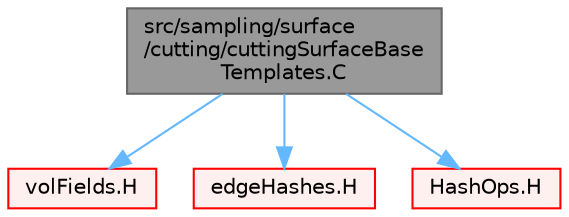 digraph "src/sampling/surface/cutting/cuttingSurfaceBaseTemplates.C"
{
 // LATEX_PDF_SIZE
  bgcolor="transparent";
  edge [fontname=Helvetica,fontsize=10,labelfontname=Helvetica,labelfontsize=10];
  node [fontname=Helvetica,fontsize=10,shape=box,height=0.2,width=0.4];
  Node1 [id="Node000001",label="src/sampling/surface\l/cutting/cuttingSurfaceBase\lTemplates.C",height=0.2,width=0.4,color="gray40", fillcolor="grey60", style="filled", fontcolor="black",tooltip=" "];
  Node1 -> Node2 [id="edge1_Node000001_Node000002",color="steelblue1",style="solid",tooltip=" "];
  Node2 [id="Node000002",label="volFields.H",height=0.2,width=0.4,color="red", fillcolor="#FFF0F0", style="filled",URL="$volFields_8H.html",tooltip=" "];
  Node1 -> Node379 [id="edge2_Node000001_Node000379",color="steelblue1",style="solid",tooltip=" "];
  Node379 [id="Node000379",label="edgeHashes.H",height=0.2,width=0.4,color="red", fillcolor="#FFF0F0", style="filled",URL="$edgeHashes_8H.html",tooltip=" "];
  Node1 -> Node380 [id="edge3_Node000001_Node000380",color="steelblue1",style="solid",tooltip=" "];
  Node380 [id="Node000380",label="HashOps.H",height=0.2,width=0.4,color="red", fillcolor="#FFF0F0", style="filled",URL="$HashOps_8H.html",tooltip=" "];
}
